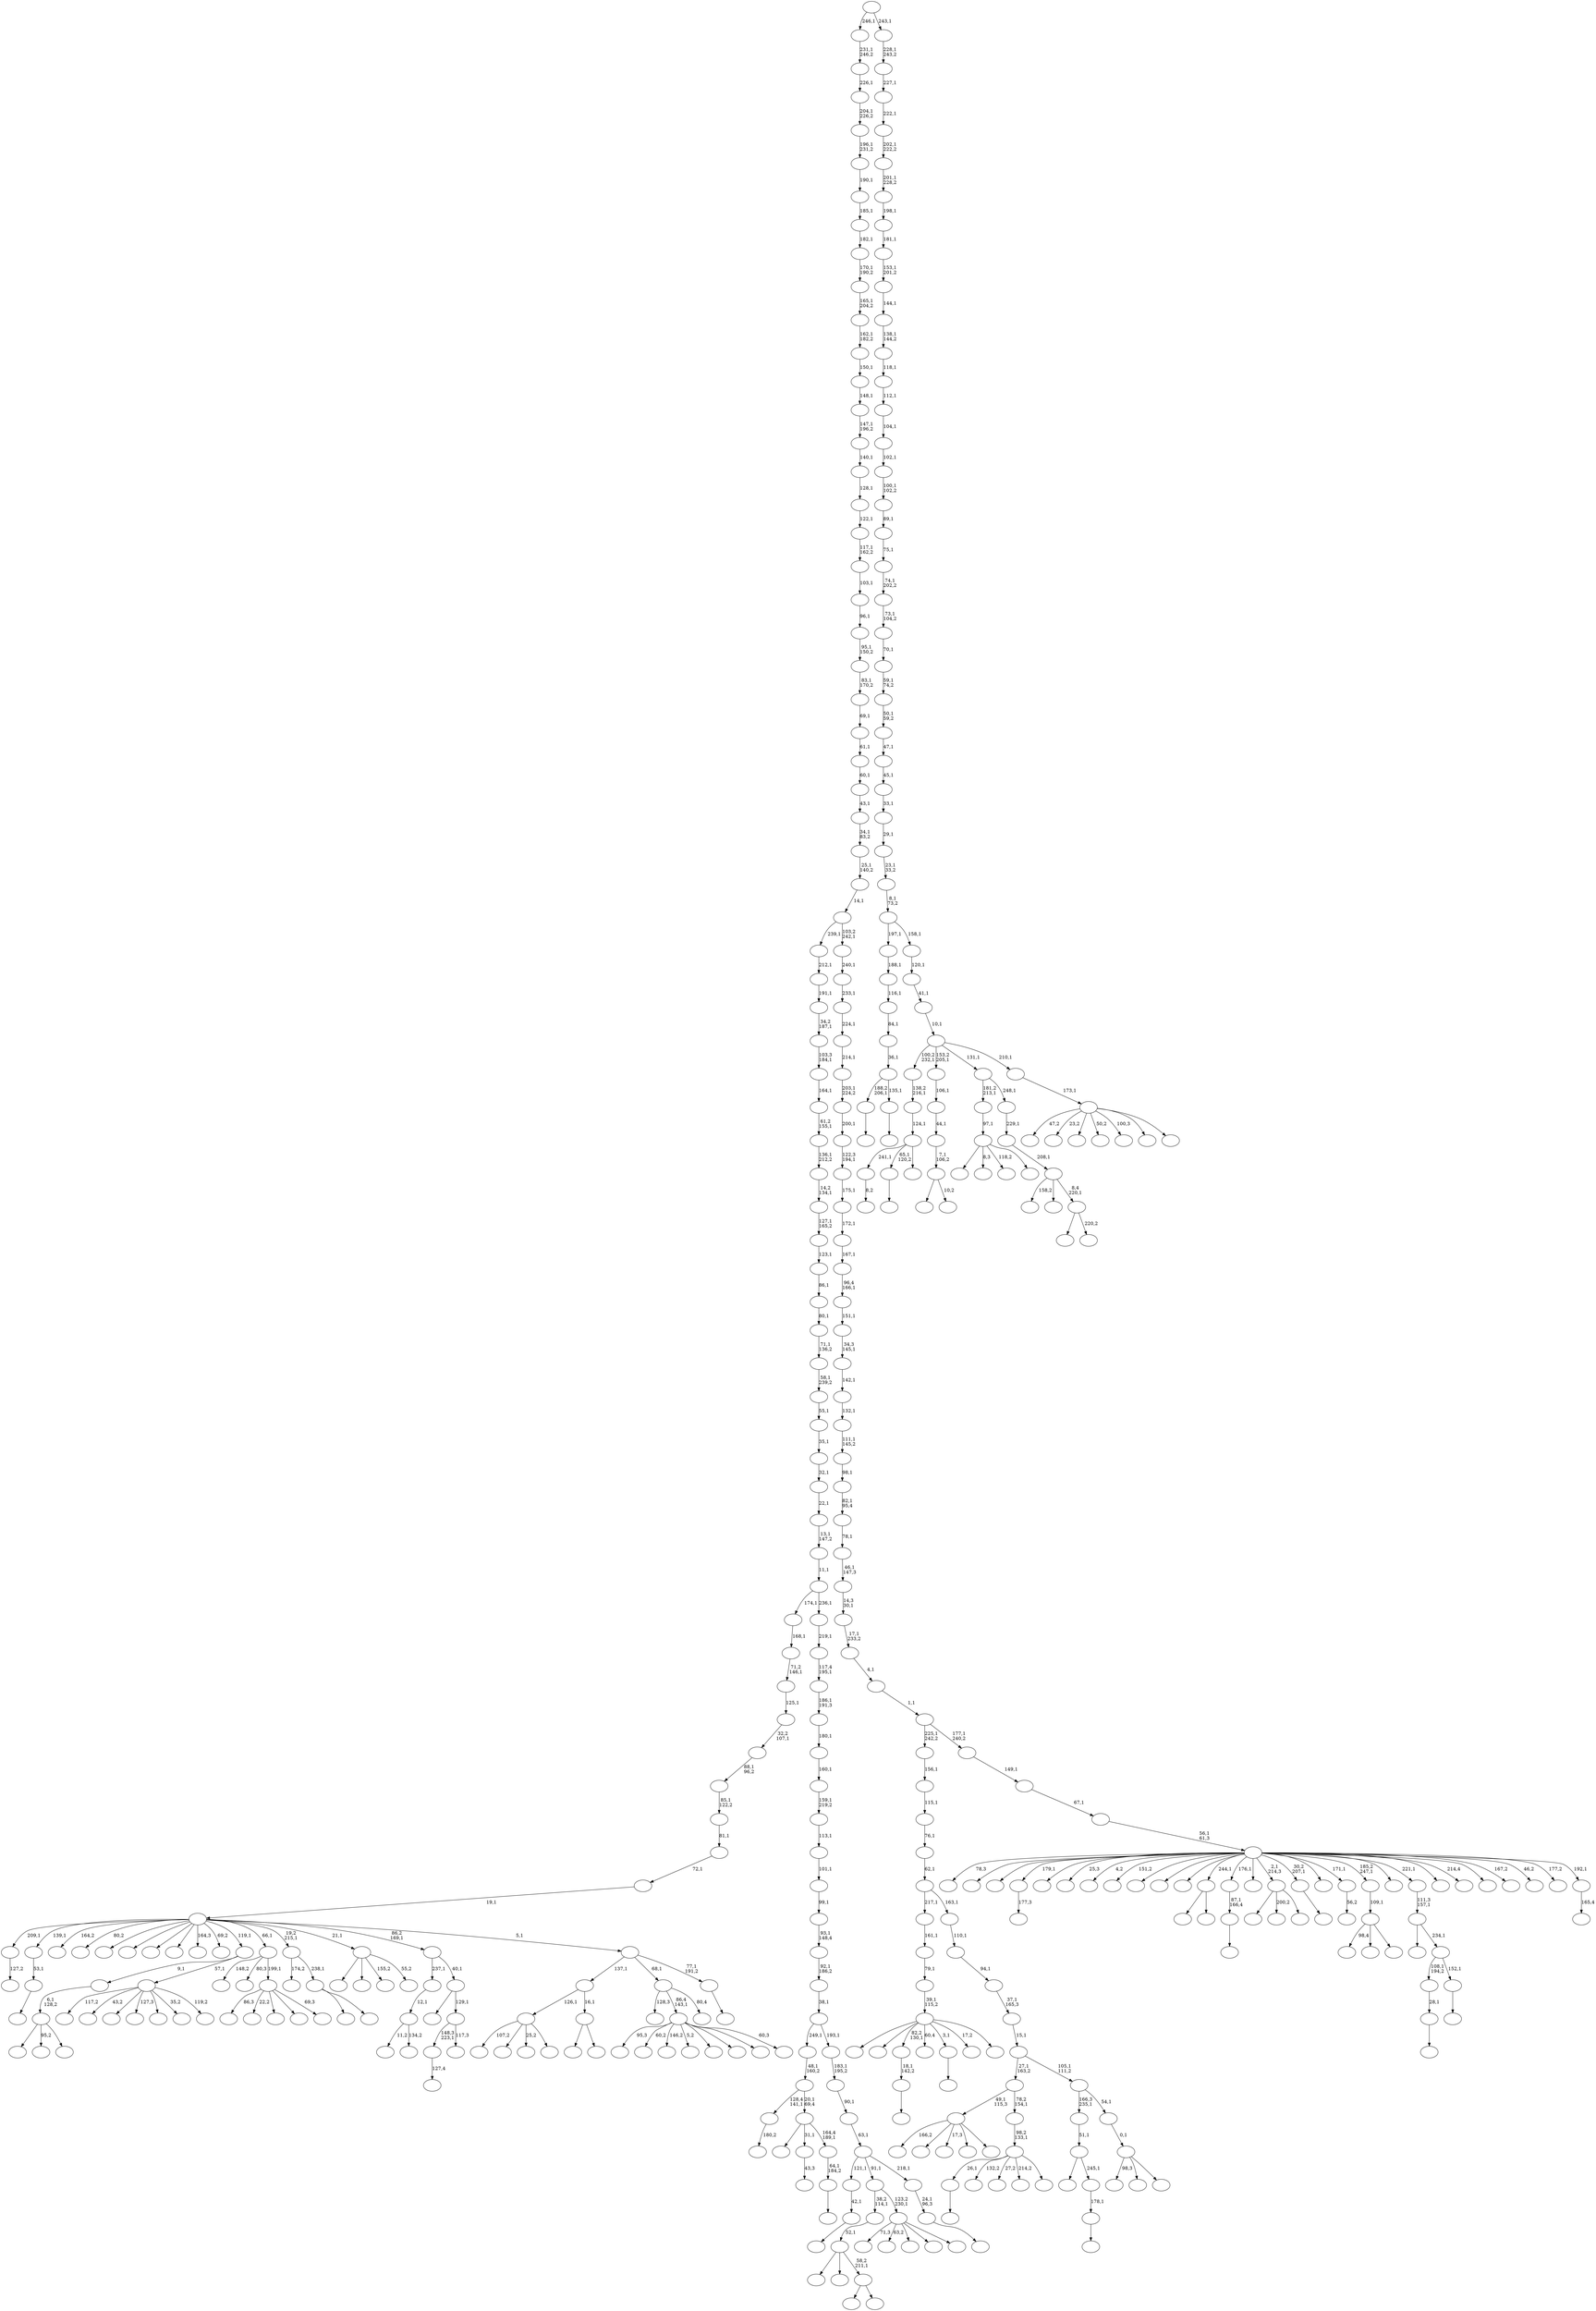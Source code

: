 digraph T {
	400 [label=""]
	399 [label=""]
	398 [label=""]
	397 [label=""]
	396 [label=""]
	395 [label=""]
	394 [label=""]
	393 [label=""]
	392 [label=""]
	391 [label=""]
	390 [label=""]
	389 [label=""]
	388 [label=""]
	387 [label=""]
	386 [label=""]
	385 [label=""]
	384 [label=""]
	383 [label=""]
	382 [label=""]
	381 [label=""]
	380 [label=""]
	379 [label=""]
	378 [label=""]
	377 [label=""]
	376 [label=""]
	375 [label=""]
	374 [label=""]
	373 [label=""]
	372 [label=""]
	371 [label=""]
	370 [label=""]
	369 [label=""]
	368 [label=""]
	367 [label=""]
	366 [label=""]
	365 [label=""]
	364 [label=""]
	363 [label=""]
	362 [label=""]
	361 [label=""]
	360 [label=""]
	359 [label=""]
	358 [label=""]
	357 [label=""]
	356 [label=""]
	355 [label=""]
	354 [label=""]
	353 [label=""]
	352 [label=""]
	351 [label=""]
	350 [label=""]
	349 [label=""]
	348 [label=""]
	347 [label=""]
	346 [label=""]
	345 [label=""]
	344 [label=""]
	343 [label=""]
	342 [label=""]
	341 [label=""]
	340 [label=""]
	339 [label=""]
	338 [label=""]
	337 [label=""]
	336 [label=""]
	335 [label=""]
	334 [label=""]
	333 [label=""]
	332 [label=""]
	331 [label=""]
	330 [label=""]
	329 [label=""]
	328 [label=""]
	327 [label=""]
	326 [label=""]
	325 [label=""]
	324 [label=""]
	323 [label=""]
	322 [label=""]
	321 [label=""]
	320 [label=""]
	319 [label=""]
	318 [label=""]
	317 [label=""]
	316 [label=""]
	315 [label=""]
	314 [label=""]
	313 [label=""]
	312 [label=""]
	311 [label=""]
	310 [label=""]
	309 [label=""]
	308 [label=""]
	307 [label=""]
	306 [label=""]
	305 [label=""]
	304 [label=""]
	303 [label=""]
	302 [label=""]
	301 [label=""]
	300 [label=""]
	299 [label=""]
	298 [label=""]
	297 [label=""]
	296 [label=""]
	295 [label=""]
	294 [label=""]
	293 [label=""]
	292 [label=""]
	291 [label=""]
	290 [label=""]
	289 [label=""]
	288 [label=""]
	287 [label=""]
	286 [label=""]
	285 [label=""]
	284 [label=""]
	283 [label=""]
	282 [label=""]
	281 [label=""]
	280 [label=""]
	279 [label=""]
	278 [label=""]
	277 [label=""]
	276 [label=""]
	275 [label=""]
	274 [label=""]
	273 [label=""]
	272 [label=""]
	271 [label=""]
	270 [label=""]
	269 [label=""]
	268 [label=""]
	267 [label=""]
	266 [label=""]
	265 [label=""]
	264 [label=""]
	263 [label=""]
	262 [label=""]
	261 [label=""]
	260 [label=""]
	259 [label=""]
	258 [label=""]
	257 [label=""]
	256 [label=""]
	255 [label=""]
	254 [label=""]
	253 [label=""]
	252 [label=""]
	251 [label=""]
	250 [label=""]
	249 [label=""]
	248 [label=""]
	247 [label=""]
	246 [label=""]
	245 [label=""]
	244 [label=""]
	243 [label=""]
	242 [label=""]
	241 [label=""]
	240 [label=""]
	239 [label=""]
	238 [label=""]
	237 [label=""]
	236 [label=""]
	235 [label=""]
	234 [label=""]
	233 [label=""]
	232 [label=""]
	231 [label=""]
	230 [label=""]
	229 [label=""]
	228 [label=""]
	227 [label=""]
	226 [label=""]
	225 [label=""]
	224 [label=""]
	223 [label=""]
	222 [label=""]
	221 [label=""]
	220 [label=""]
	219 [label=""]
	218 [label=""]
	217 [label=""]
	216 [label=""]
	215 [label=""]
	214 [label=""]
	213 [label=""]
	212 [label=""]
	211 [label=""]
	210 [label=""]
	209 [label=""]
	208 [label=""]
	207 [label=""]
	206 [label=""]
	205 [label=""]
	204 [label=""]
	203 [label=""]
	202 [label=""]
	201 [label=""]
	200 [label=""]
	199 [label=""]
	198 [label=""]
	197 [label=""]
	196 [label=""]
	195 [label=""]
	194 [label=""]
	193 [label=""]
	192 [label=""]
	191 [label=""]
	190 [label=""]
	189 [label=""]
	188 [label=""]
	187 [label=""]
	186 [label=""]
	185 [label=""]
	184 [label=""]
	183 [label=""]
	182 [label=""]
	181 [label=""]
	180 [label=""]
	179 [label=""]
	178 [label=""]
	177 [label=""]
	176 [label=""]
	175 [label=""]
	174 [label=""]
	173 [label=""]
	172 [label=""]
	171 [label=""]
	170 [label=""]
	169 [label=""]
	168 [label=""]
	167 [label=""]
	166 [label=""]
	165 [label=""]
	164 [label=""]
	163 [label=""]
	162 [label=""]
	161 [label=""]
	160 [label=""]
	159 [label=""]
	158 [label=""]
	157 [label=""]
	156 [label=""]
	155 [label=""]
	154 [label=""]
	153 [label=""]
	152 [label=""]
	151 [label=""]
	150 [label=""]
	149 [label=""]
	148 [label=""]
	147 [label=""]
	146 [label=""]
	145 [label=""]
	144 [label=""]
	143 [label=""]
	142 [label=""]
	141 [label=""]
	140 [label=""]
	139 [label=""]
	138 [label=""]
	137 [label=""]
	136 [label=""]
	135 [label=""]
	134 [label=""]
	133 [label=""]
	132 [label=""]
	131 [label=""]
	130 [label=""]
	129 [label=""]
	128 [label=""]
	127 [label=""]
	126 [label=""]
	125 [label=""]
	124 [label=""]
	123 [label=""]
	122 [label=""]
	121 [label=""]
	120 [label=""]
	119 [label=""]
	118 [label=""]
	117 [label=""]
	116 [label=""]
	115 [label=""]
	114 [label=""]
	113 [label=""]
	112 [label=""]
	111 [label=""]
	110 [label=""]
	109 [label=""]
	108 [label=""]
	107 [label=""]
	106 [label=""]
	105 [label=""]
	104 [label=""]
	103 [label=""]
	102 [label=""]
	101 [label=""]
	100 [label=""]
	99 [label=""]
	98 [label=""]
	97 [label=""]
	96 [label=""]
	95 [label=""]
	94 [label=""]
	93 [label=""]
	92 [label=""]
	91 [label=""]
	90 [label=""]
	89 [label=""]
	88 [label=""]
	87 [label=""]
	86 [label=""]
	85 [label=""]
	84 [label=""]
	83 [label=""]
	82 [label=""]
	81 [label=""]
	80 [label=""]
	79 [label=""]
	78 [label=""]
	77 [label=""]
	76 [label=""]
	75 [label=""]
	74 [label=""]
	73 [label=""]
	72 [label=""]
	71 [label=""]
	70 [label=""]
	69 [label=""]
	68 [label=""]
	67 [label=""]
	66 [label=""]
	65 [label=""]
	64 [label=""]
	63 [label=""]
	62 [label=""]
	61 [label=""]
	60 [label=""]
	59 [label=""]
	58 [label=""]
	57 [label=""]
	56 [label=""]
	55 [label=""]
	54 [label=""]
	53 [label=""]
	52 [label=""]
	51 [label=""]
	50 [label=""]
	49 [label=""]
	48 [label=""]
	47 [label=""]
	46 [label=""]
	45 [label=""]
	44 [label=""]
	43 [label=""]
	42 [label=""]
	41 [label=""]
	40 [label=""]
	39 [label=""]
	38 [label=""]
	37 [label=""]
	36 [label=""]
	35 [label=""]
	34 [label=""]
	33 [label=""]
	32 [label=""]
	31 [label=""]
	30 [label=""]
	29 [label=""]
	28 [label=""]
	27 [label=""]
	26 [label=""]
	25 [label=""]
	24 [label=""]
	23 [label=""]
	22 [label=""]
	21 [label=""]
	20 [label=""]
	19 [label=""]
	18 [label=""]
	17 [label=""]
	16 [label=""]
	15 [label=""]
	14 [label=""]
	13 [label=""]
	12 [label=""]
	11 [label=""]
	10 [label=""]
	9 [label=""]
	8 [label=""]
	7 [label=""]
	6 [label=""]
	5 [label=""]
	4 [label=""]
	3 [label=""]
	2 [label=""]
	1 [label=""]
	0 [label=""]
	390 -> 391 [label="177,3"]
	385 -> 386 [label="8,2"]
	374 -> 375 [label="127,2"]
	372 -> 373 [label=""]
	371 -> 372 [label="53,1"]
	369 -> 370 [label=""]
	368 -> 369 [label="28,1"]
	366 -> 367 [label=""]
	361 -> 362 [label=""]
	360 -> 361 [label="18,1\n142,2"]
	341 -> 342 [label="43,3"]
	333 -> 334 [label="180,2"]
	327 -> 358 [label="107,2"]
	327 -> 354 [label=""]
	327 -> 336 [label="25,2"]
	327 -> 328 [label=""]
	323 -> 365 [label=""]
	323 -> 324 [label=""]
	319 -> 320 [label=""]
	314 -> 315 [label=""]
	313 -> 314 [label="87,1\n166,4"]
	309 -> 310 [label=""]
	307 -> 308 [label="127,4"]
	301 -> 302 [label=""]
	299 -> 385 [label="241,1"]
	299 -> 319 [label="65,1\n120,2"]
	299 -> 300 [label=""]
	298 -> 299 [label="124,1"]
	297 -> 298 [label="138,2\n216,1"]
	293 -> 349 [label=""]
	293 -> 294 [label="10,2"]
	292 -> 293 [label="7,1\n106,2"]
	291 -> 292 [label="44,1"]
	290 -> 291 [label="106,1"]
	285 -> 318 [label=""]
	285 -> 316 [label="200,2"]
	285 -> 286 [label=""]
	283 -> 284 [label=""]
	282 -> 283 [label="42,1"]
	280 -> 389 [label=""]
	280 -> 281 [label=""]
	279 -> 327 [label="126,1"]
	279 -> 280 [label="16,1"]
	272 -> 273 [label=""]
	268 -> 388 [label=""]
	268 -> 304 [label="8,3"]
	268 -> 271 [label="118,2"]
	268 -> 269 [label=""]
	267 -> 268 [label="97,1"]
	262 -> 263 [label="56,2"]
	259 -> 303 [label=""]
	259 -> 260 [label="220,2"]
	258 -> 347 [label="158,2"]
	258 -> 322 [label=""]
	258 -> 259 [label="8,4\n220,1"]
	257 -> 258 [label="208,1"]
	256 -> 257 [label="229,1"]
	255 -> 267 [label="181,2\n213,1"]
	255 -> 256 [label="248,1"]
	252 -> 253 [label=""]
	251 -> 252 [label="64,1\n184,2"]
	250 -> 364 [label=""]
	250 -> 341 [label="31,1"]
	250 -> 251 [label="164,4\n189,1"]
	249 -> 333 [label="128,4\n141,1"]
	249 -> 250 [label="20,1\n69,4"]
	248 -> 249 [label="48,1\n160,2"]
	246 -> 393 [label=""]
	246 -> 376 [label="95,2"]
	246 -> 247 [label=""]
	245 -> 246 [label="6,1\n128,2"]
	242 -> 382 [label="98,4"]
	242 -> 289 [label=""]
	242 -> 243 [label=""]
	241 -> 242 [label="109,1"]
	237 -> 343 [label=""]
	237 -> 238 [label=""]
	236 -> 355 [label=""]
	236 -> 312 [label=""]
	236 -> 237 [label="58,2\n211,1"]
	235 -> 236 [label="52,1"]
	232 -> 317 [label="11,2"]
	232 -> 233 [label="134,2"]
	231 -> 232 [label="12,1"]
	229 -> 230 [label=""]
	228 -> 368 [label="108,1\n194,2"]
	228 -> 229 [label="152,1"]
	227 -> 325 [label=""]
	227 -> 228 [label="234,1"]
	226 -> 227 [label="111,3\n157,1"]
	220 -> 397 [label=""]
	220 -> 381 [label=""]
	220 -> 360 [label="82,2\n130,1"]
	220 -> 357 [label="60,4"]
	220 -> 301 [label="3,1"]
	220 -> 277 [label="17,2"]
	220 -> 221 [label=""]
	219 -> 220 [label="39,1\n115,2"]
	218 -> 219 [label="79,1"]
	217 -> 218 [label="161,1"]
	208 -> 398 [label="166,2"]
	208 -> 394 [label=""]
	208 -> 321 [label="17,3"]
	208 -> 287 [label=""]
	208 -> 209 [label=""]
	204 -> 205 [label=""]
	203 -> 204 [label="178,1"]
	202 -> 329 [label=""]
	202 -> 203 [label="245,1"]
	201 -> 202 [label="51,1"]
	199 -> 379 [label="117,2"]
	199 -> 377 [label="43,2"]
	199 -> 330 [label=""]
	199 -> 326 [label="127,3"]
	199 -> 274 [label=""]
	199 -> 212 [label="35,2"]
	199 -> 200 [label="119,2"]
	198 -> 245 [label="9,1"]
	198 -> 199 [label="57,1"]
	194 -> 380 [label="86,3"]
	194 -> 340 [label="22,2"]
	194 -> 339 [label=""]
	194 -> 266 [label=""]
	194 -> 195 [label="69,3"]
	193 -> 331 [label="148,2"]
	193 -> 288 [label="80,3"]
	193 -> 194 [label="199,1"]
	191 -> 206 [label=""]
	191 -> 192 [label=""]
	190 -> 335 [label="174,2"]
	190 -> 191 [label="238,1"]
	188 -> 396 [label="95,3"]
	188 -> 363 [label="60,2"]
	188 -> 345 [label="146,2"]
	188 -> 295 [label="5,2"]
	188 -> 278 [label=""]
	188 -> 265 [label=""]
	188 -> 214 [label=""]
	188 -> 189 [label="60,3"]
	186 -> 366 [label="26,1"]
	186 -> 353 [label="132,2"]
	186 -> 337 [label="27,2"]
	186 -> 240 [label="214,2"]
	186 -> 187 [label=""]
	185 -> 186 [label="98,2\n133,1"]
	184 -> 208 [label="49,1\n115,3"]
	184 -> 185 [label="78,2\n154,1"]
	182 -> 348 [label=""]
	182 -> 311 [label=""]
	182 -> 305 [label="155,2"]
	182 -> 183 [label="55,2"]
	180 -> 344 [label="98,3"]
	180 -> 213 [label=""]
	180 -> 181 [label=""]
	179 -> 180 [label="0,1"]
	178 -> 201 [label="166,3\n235,1"]
	178 -> 179 [label="54,1"]
	177 -> 184 [label="27,1\n163,2"]
	177 -> 178 [label="105,1\n111,2"]
	176 -> 177 [label="15,1"]
	175 -> 176 [label="37,1\n165,3"]
	174 -> 175 [label="94,1"]
	173 -> 174 [label="110,1"]
	172 -> 217 [label="217,1"]
	172 -> 173 [label="163,1"]
	171 -> 172 [label="62,1"]
	170 -> 171 [label="76,1"]
	169 -> 170 [label="115,1"]
	168 -> 169 [label="156,1"]
	166 -> 207 [label="128,3"]
	166 -> 188 [label="86,4\n143,1"]
	166 -> 167 [label="80,4"]
	164 -> 392 [label="71,3"]
	164 -> 338 [label="63,2"]
	164 -> 234 [label=""]
	164 -> 225 [label=""]
	164 -> 165 [label=""]
	163 -> 235 [label="38,2\n114,1"]
	163 -> 164 [label="123,2\n230,1"]
	161 -> 307 [label="148,3\n223,1"]
	161 -> 162 [label="117,3"]
	160 -> 270 [label=""]
	160 -> 161 [label="129,1"]
	159 -> 231 [label="237,1"]
	159 -> 160 [label="40,1"]
	157 -> 158 [label=""]
	156 -> 279 [label="137,1"]
	156 -> 166 [label="68,1"]
	156 -> 157 [label="77,1\n191,2"]
	155 -> 374 [label="209,1"]
	155 -> 371 [label="139,1"]
	155 -> 352 [label="164,2"]
	155 -> 350 [label="80,2"]
	155 -> 296 [label=""]
	155 -> 275 [label=""]
	155 -> 254 [label=""]
	155 -> 244 [label=""]
	155 -> 222 [label="164,3"]
	155 -> 210 [label="69,2"]
	155 -> 198 [label="119,1"]
	155 -> 193 [label="66,1"]
	155 -> 190 [label="19,2\n215,1"]
	155 -> 182 [label="21,1"]
	155 -> 159 [label="86,2\n169,1"]
	155 -> 156 [label="5,1"]
	154 -> 155 [label="19,1"]
	153 -> 154 [label="72,1"]
	152 -> 153 [label="81,1"]
	151 -> 152 [label="85,1\n122,2"]
	150 -> 151 [label="88,1\n96,2"]
	149 -> 150 [label="32,2\n107,1"]
	148 -> 149 [label="125,1"]
	147 -> 148 [label="71,2\n146,1"]
	146 -> 147 [label="168,1"]
	144 -> 145 [label=""]
	143 -> 144 [label="24,1\n96,3"]
	142 -> 282 [label="121,1"]
	142 -> 163 [label="91,1"]
	142 -> 143 [label="218,1"]
	141 -> 142 [label="63,1"]
	140 -> 141 [label="90,1"]
	139 -> 140 [label="183,1\n195,2"]
	138 -> 248 [label="249,1"]
	138 -> 139 [label="193,1"]
	137 -> 138 [label="38,1"]
	136 -> 137 [label="92,1\n186,2"]
	135 -> 136 [label="93,1\n148,4"]
	134 -> 135 [label="99,1"]
	133 -> 134 [label="101,1"]
	132 -> 133 [label="113,1"]
	131 -> 132 [label="159,1\n219,2"]
	130 -> 131 [label="160,1"]
	129 -> 130 [label="180,1"]
	128 -> 129 [label="186,1\n191,3"]
	127 -> 128 [label="117,4\n195,1"]
	126 -> 127 [label="219,1"]
	125 -> 146 [label="174,1"]
	125 -> 126 [label="236,1"]
	124 -> 125 [label="11,1"]
	123 -> 124 [label="13,1\n147,2"]
	122 -> 123 [label="22,1"]
	121 -> 122 [label="32,1"]
	120 -> 121 [label="35,1"]
	119 -> 120 [label="55,1"]
	118 -> 119 [label="58,1\n239,2"]
	117 -> 118 [label="71,1\n136,2"]
	116 -> 117 [label="80,1"]
	115 -> 116 [label="86,1"]
	114 -> 115 [label="123,1"]
	113 -> 114 [label="127,1\n165,2"]
	112 -> 113 [label="14,2\n134,1"]
	111 -> 112 [label="136,1\n212,2"]
	110 -> 111 [label="61,2\n155,1"]
	109 -> 110 [label="164,1"]
	108 -> 109 [label="103,3\n184,1"]
	107 -> 108 [label="34,2\n187,1"]
	106 -> 107 [label="191,1"]
	105 -> 106 [label="212,1"]
	102 -> 103 [label=""]
	101 -> 309 [label="188,2\n206,1"]
	101 -> 102 [label="135,1"]
	100 -> 101 [label="36,1"]
	99 -> 100 [label="84,1"]
	98 -> 99 [label="116,1"]
	97 -> 98 [label="188,1"]
	95 -> 96 [label="165,4"]
	94 -> 400 [label="78,3"]
	94 -> 399 [label=""]
	94 -> 395 [label=""]
	94 -> 390 [label="179,1"]
	94 -> 384 [label=""]
	94 -> 383 [label="25,3"]
	94 -> 378 [label="4,2"]
	94 -> 359 [label="151,2"]
	94 -> 356 [label=""]
	94 -> 346 [label=""]
	94 -> 332 [label=""]
	94 -> 323 [label="244,1"]
	94 -> 313 [label="176,1"]
	94 -> 306 [label=""]
	94 -> 285 [label="2,1\n214,3"]
	94 -> 272 [label="30,2\n207,1"]
	94 -> 264 [label=""]
	94 -> 262 [label="171,1"]
	94 -> 241 [label="185,2\n247,1"]
	94 -> 239 [label=""]
	94 -> 226 [label="221,1"]
	94 -> 224 [label=""]
	94 -> 216 [label="214,4"]
	94 -> 215 [label=""]
	94 -> 197 [label="167,2"]
	94 -> 196 [label="46,2"]
	94 -> 104 [label="177,2"]
	94 -> 95 [label="192,1"]
	93 -> 94 [label="56,1\n61,3"]
	92 -> 93 [label="67,1"]
	91 -> 92 [label="149,1"]
	90 -> 168 [label="225,1\n242,2"]
	90 -> 91 [label="177,1\n240,2"]
	89 -> 90 [label="1,1"]
	88 -> 89 [label="4,1"]
	87 -> 88 [label="17,1\n233,2"]
	86 -> 87 [label="14,3\n30,1"]
	85 -> 86 [label="46,1\n147,3"]
	84 -> 85 [label="78,1"]
	83 -> 84 [label="82,1\n95,4"]
	82 -> 83 [label="98,1"]
	81 -> 82 [label="111,1\n145,2"]
	80 -> 81 [label="132,1"]
	79 -> 80 [label="142,1"]
	78 -> 79 [label="34,3\n145,1"]
	77 -> 78 [label="151,1"]
	76 -> 77 [label="96,4\n166,1"]
	75 -> 76 [label="167,1"]
	74 -> 75 [label="172,1"]
	73 -> 74 [label="175,1"]
	72 -> 73 [label="122,3\n194,1"]
	71 -> 72 [label="200,1"]
	70 -> 71 [label="203,1\n224,2"]
	69 -> 70 [label="214,1"]
	68 -> 69 [label="224,1"]
	67 -> 68 [label="233,1"]
	66 -> 67 [label="240,1"]
	65 -> 105 [label="239,1"]
	65 -> 66 [label="103,2\n242,1"]
	64 -> 65 [label="14,1"]
	63 -> 64 [label="25,1\n140,2"]
	62 -> 63 [label="34,1\n83,2"]
	61 -> 62 [label="43,1"]
	60 -> 61 [label="60,1"]
	59 -> 60 [label="61,1"]
	58 -> 59 [label="69,1"]
	57 -> 58 [label="83,1\n170,2"]
	56 -> 57 [label="95,1\n150,2"]
	55 -> 56 [label="96,1"]
	54 -> 55 [label="103,1"]
	53 -> 54 [label="117,1\n162,2"]
	52 -> 53 [label="122,1"]
	51 -> 52 [label="128,1"]
	50 -> 51 [label="140,1"]
	49 -> 50 [label="147,1\n196,2"]
	48 -> 49 [label="148,1"]
	47 -> 48 [label="150,1"]
	46 -> 47 [label="162,1\n182,2"]
	45 -> 46 [label="165,1\n204,2"]
	44 -> 45 [label="170,1\n190,2"]
	43 -> 44 [label="182,1"]
	42 -> 43 [label="185,1"]
	41 -> 42 [label="190,1"]
	40 -> 41 [label="196,1\n231,2"]
	39 -> 40 [label="204,1\n226,2"]
	38 -> 39 [label="226,1"]
	37 -> 38 [label="231,1\n246,2"]
	35 -> 387 [label="47,2"]
	35 -> 351 [label="23,2"]
	35 -> 276 [label=""]
	35 -> 261 [label="50,2"]
	35 -> 223 [label="100,3"]
	35 -> 211 [label=""]
	35 -> 36 [label=""]
	34 -> 35 [label="173,1"]
	33 -> 297 [label="100,2\n232,1"]
	33 -> 290 [label="153,2\n205,1"]
	33 -> 255 [label="131,1"]
	33 -> 34 [label="210,1"]
	32 -> 33 [label="10,1"]
	31 -> 32 [label="41,1"]
	30 -> 31 [label="120,1"]
	29 -> 97 [label="197,1"]
	29 -> 30 [label="158,1"]
	28 -> 29 [label="8,1\n73,2"]
	27 -> 28 [label="23,1\n33,2"]
	26 -> 27 [label="29,1"]
	25 -> 26 [label="33,1"]
	24 -> 25 [label="45,1"]
	23 -> 24 [label="47,1"]
	22 -> 23 [label="50,1\n59,2"]
	21 -> 22 [label="59,1\n74,2"]
	20 -> 21 [label="70,1"]
	19 -> 20 [label="73,1\n104,2"]
	18 -> 19 [label="74,1\n202,2"]
	17 -> 18 [label="75,1"]
	16 -> 17 [label="89,1"]
	15 -> 16 [label="100,1\n102,2"]
	14 -> 15 [label="102,1"]
	13 -> 14 [label="104,1"]
	12 -> 13 [label="112,1"]
	11 -> 12 [label="118,1"]
	10 -> 11 [label="138,1\n144,2"]
	9 -> 10 [label="144,1"]
	8 -> 9 [label="153,1\n201,2"]
	7 -> 8 [label="181,1"]
	6 -> 7 [label="198,1"]
	5 -> 6 [label="201,1\n228,2"]
	4 -> 5 [label="202,1\n222,2"]
	3 -> 4 [label="222,1"]
	2 -> 3 [label="227,1"]
	1 -> 2 [label="228,1\n243,2"]
	0 -> 37 [label="246,1"]
	0 -> 1 [label="243,1"]
}
